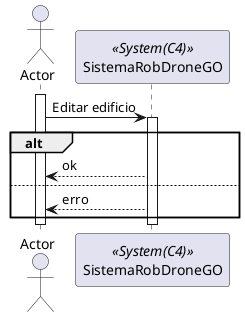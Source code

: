 @startuml vp1
actor Actor as actor
participant SistemaRobDroneGO as srdg <<System(C4)>>

activate actor
actor -> srdg: Editar edificio
activate srdg
alt 
srdg --> actor : ok
else
srdg --> actor : erro
end
deactivate srdg
deactivate actor
@enduml